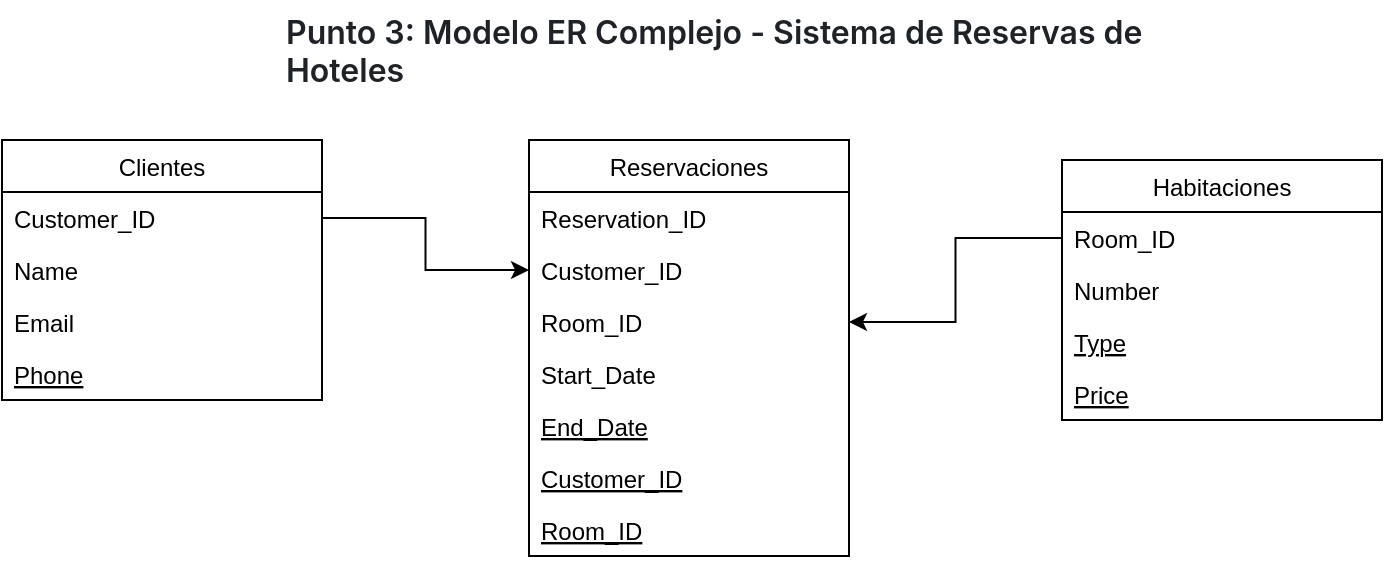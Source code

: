 <mxfile version="24.7.14">
  <diagram id="C5RBs43oDa-KdzZeNtuy" name="Page-1">
    <mxGraphModel dx="880" dy="434" grid="1" gridSize="10" guides="1" tooltips="1" connect="1" arrows="1" fold="1" page="1" pageScale="1" pageWidth="827" pageHeight="1169" math="0" shadow="0">
      <root>
        <mxCell id="WIyWlLk6GJQsqaUBKTNV-0" />
        <mxCell id="WIyWlLk6GJQsqaUBKTNV-1" parent="WIyWlLk6GJQsqaUBKTNV-0" />
        <mxCell id="zkfFHV4jXpPFQw0GAbJ--6" value="Clientes" style="swimlane;fontStyle=0;align=center;verticalAlign=top;childLayout=stackLayout;horizontal=1;startSize=26;horizontalStack=0;resizeParent=1;resizeLast=0;collapsible=1;marginBottom=0;rounded=0;shadow=0;strokeWidth=1;" parent="WIyWlLk6GJQsqaUBKTNV-1" vertex="1">
          <mxGeometry x="70" y="110" width="160" height="130" as="geometry">
            <mxRectangle x="130" y="380" width="160" height="26" as="alternateBounds" />
          </mxGeometry>
        </mxCell>
        <mxCell id="zkfFHV4jXpPFQw0GAbJ--7" value="Customer_ID" style="text;align=left;verticalAlign=top;spacingLeft=4;spacingRight=4;overflow=hidden;rotatable=0;points=[[0,0.5],[1,0.5]];portConstraint=eastwest;" parent="zkfFHV4jXpPFQw0GAbJ--6" vertex="1">
          <mxGeometry y="26" width="160" height="26" as="geometry" />
        </mxCell>
        <mxCell id="uVLCijrJbMdXHhiQxYw--11" value="Name" style="text;align=left;verticalAlign=top;spacingLeft=4;spacingRight=4;overflow=hidden;rotatable=0;points=[[0,0.5],[1,0.5]];portConstraint=eastwest;" vertex="1" parent="zkfFHV4jXpPFQw0GAbJ--6">
          <mxGeometry y="52" width="160" height="26" as="geometry" />
        </mxCell>
        <mxCell id="zkfFHV4jXpPFQw0GAbJ--8" value="Email" style="text;align=left;verticalAlign=top;spacingLeft=4;spacingRight=4;overflow=hidden;rotatable=0;points=[[0,0.5],[1,0.5]];portConstraint=eastwest;rounded=0;shadow=0;html=0;" parent="zkfFHV4jXpPFQw0GAbJ--6" vertex="1">
          <mxGeometry y="78" width="160" height="26" as="geometry" />
        </mxCell>
        <mxCell id="zkfFHV4jXpPFQw0GAbJ--10" value="Phone" style="text;align=left;verticalAlign=top;spacingLeft=4;spacingRight=4;overflow=hidden;rotatable=0;points=[[0,0.5],[1,0.5]];portConstraint=eastwest;fontStyle=4" parent="zkfFHV4jXpPFQw0GAbJ--6" vertex="1">
          <mxGeometry y="104" width="160" height="26" as="geometry" />
        </mxCell>
        <mxCell id="Yn4IA8JYJf6OVv0iKoEF-0" value="&lt;span style=&quot;box-sizing: border-box; font-weight: var(--base-text-weight-semibold, 600); color: rgb(31, 35, 40); font-family: -apple-system, BlinkMacSystemFont, &amp;quot;Segoe UI&amp;quot;, &amp;quot;Noto Sans&amp;quot;, Helvetica, Arial, sans-serif, &amp;quot;Apple Color Emoji&amp;quot;, &amp;quot;Segoe UI Emoji&amp;quot;; font-size: 16px; background-color: rgb(255, 255, 255);&quot;&gt;&lt;font style=&quot;box-sizing: border-box; vertical-align: inherit;&quot;&gt;Punto 3: Modelo ER Complejo - Sistema de Reservas de Hoteles&lt;/font&gt;&lt;/span&gt;" style="text;whiteSpace=wrap;html=1;" parent="WIyWlLk6GJQsqaUBKTNV-1" vertex="1">
          <mxGeometry x="210" y="40" width="476" height="40" as="geometry" />
        </mxCell>
        <mxCell id="uVLCijrJbMdXHhiQxYw--3" value="Habitaciones" style="swimlane;fontStyle=0;align=center;verticalAlign=top;childLayout=stackLayout;horizontal=1;startSize=26;horizontalStack=0;resizeParent=1;resizeLast=0;collapsible=1;marginBottom=0;rounded=0;shadow=0;strokeWidth=1;" vertex="1" parent="WIyWlLk6GJQsqaUBKTNV-1">
          <mxGeometry x="600" y="120" width="160" height="130" as="geometry">
            <mxRectangle x="130" y="380" width="160" height="26" as="alternateBounds" />
          </mxGeometry>
        </mxCell>
        <mxCell id="uVLCijrJbMdXHhiQxYw--4" value="Room_ID" style="text;align=left;verticalAlign=top;spacingLeft=4;spacingRight=4;overflow=hidden;rotatable=0;points=[[0,0.5],[1,0.5]];portConstraint=eastwest;" vertex="1" parent="uVLCijrJbMdXHhiQxYw--3">
          <mxGeometry y="26" width="160" height="26" as="geometry" />
        </mxCell>
        <mxCell id="uVLCijrJbMdXHhiQxYw--5" value="Number" style="text;align=left;verticalAlign=top;spacingLeft=4;spacingRight=4;overflow=hidden;rotatable=0;points=[[0,0.5],[1,0.5]];portConstraint=eastwest;rounded=0;shadow=0;html=0;" vertex="1" parent="uVLCijrJbMdXHhiQxYw--3">
          <mxGeometry y="52" width="160" height="26" as="geometry" />
        </mxCell>
        <mxCell id="uVLCijrJbMdXHhiQxYw--6" value="Type" style="text;align=left;verticalAlign=top;spacingLeft=4;spacingRight=4;overflow=hidden;rotatable=0;points=[[0,0.5],[1,0.5]];portConstraint=eastwest;fontStyle=4" vertex="1" parent="uVLCijrJbMdXHhiQxYw--3">
          <mxGeometry y="78" width="160" height="26" as="geometry" />
        </mxCell>
        <mxCell id="uVLCijrJbMdXHhiQxYw--13" value="Price" style="text;align=left;verticalAlign=top;spacingLeft=4;spacingRight=4;overflow=hidden;rotatable=0;points=[[0,0.5],[1,0.5]];portConstraint=eastwest;fontStyle=4" vertex="1" parent="uVLCijrJbMdXHhiQxYw--3">
          <mxGeometry y="104" width="160" height="26" as="geometry" />
        </mxCell>
        <mxCell id="uVLCijrJbMdXHhiQxYw--14" value="Reservaciones" style="swimlane;fontStyle=0;align=center;verticalAlign=top;childLayout=stackLayout;horizontal=1;startSize=26;horizontalStack=0;resizeParent=1;resizeLast=0;collapsible=1;marginBottom=0;rounded=0;shadow=0;strokeWidth=1;" vertex="1" parent="WIyWlLk6GJQsqaUBKTNV-1">
          <mxGeometry x="333.5" y="110" width="160" height="208" as="geometry">
            <mxRectangle x="130" y="380" width="160" height="26" as="alternateBounds" />
          </mxGeometry>
        </mxCell>
        <mxCell id="uVLCijrJbMdXHhiQxYw--15" value="Reservation_ID" style="text;align=left;verticalAlign=top;spacingLeft=4;spacingRight=4;overflow=hidden;rotatable=0;points=[[0,0.5],[1,0.5]];portConstraint=eastwest;" vertex="1" parent="uVLCijrJbMdXHhiQxYw--14">
          <mxGeometry y="26" width="160" height="26" as="geometry" />
        </mxCell>
        <mxCell id="uVLCijrJbMdXHhiQxYw--20" value="Customer_ID" style="text;align=left;verticalAlign=top;spacingLeft=4;spacingRight=4;overflow=hidden;rotatable=0;points=[[0,0.5],[1,0.5]];portConstraint=eastwest;" vertex="1" parent="uVLCijrJbMdXHhiQxYw--14">
          <mxGeometry y="52" width="160" height="26" as="geometry" />
        </mxCell>
        <mxCell id="uVLCijrJbMdXHhiQxYw--21" value="Room_ID" style="text;align=left;verticalAlign=top;spacingLeft=4;spacingRight=4;overflow=hidden;rotatable=0;points=[[0,0.5],[1,0.5]];portConstraint=eastwest;" vertex="1" parent="uVLCijrJbMdXHhiQxYw--14">
          <mxGeometry y="78" width="160" height="26" as="geometry" />
        </mxCell>
        <mxCell id="uVLCijrJbMdXHhiQxYw--16" value="Start_Date" style="text;align=left;verticalAlign=top;spacingLeft=4;spacingRight=4;overflow=hidden;rotatable=0;points=[[0,0.5],[1,0.5]];portConstraint=eastwest;rounded=0;shadow=0;html=0;" vertex="1" parent="uVLCijrJbMdXHhiQxYw--14">
          <mxGeometry y="104" width="160" height="26" as="geometry" />
        </mxCell>
        <mxCell id="uVLCijrJbMdXHhiQxYw--17" value="End_Date" style="text;align=left;verticalAlign=top;spacingLeft=4;spacingRight=4;overflow=hidden;rotatable=0;points=[[0,0.5],[1,0.5]];portConstraint=eastwest;fontStyle=4" vertex="1" parent="uVLCijrJbMdXHhiQxYw--14">
          <mxGeometry y="130" width="160" height="26" as="geometry" />
        </mxCell>
        <mxCell id="uVLCijrJbMdXHhiQxYw--18" value="Customer_ID" style="text;align=left;verticalAlign=top;spacingLeft=4;spacingRight=4;overflow=hidden;rotatable=0;points=[[0,0.5],[1,0.5]];portConstraint=eastwest;fontStyle=4" vertex="1" parent="uVLCijrJbMdXHhiQxYw--14">
          <mxGeometry y="156" width="160" height="26" as="geometry" />
        </mxCell>
        <mxCell id="uVLCijrJbMdXHhiQxYw--19" value="Room_ID" style="text;align=left;verticalAlign=top;spacingLeft=4;spacingRight=4;overflow=hidden;rotatable=0;points=[[0,0.5],[1,0.5]];portConstraint=eastwest;fontStyle=4" vertex="1" parent="uVLCijrJbMdXHhiQxYw--14">
          <mxGeometry y="182" width="160" height="26" as="geometry" />
        </mxCell>
        <mxCell id="uVLCijrJbMdXHhiQxYw--22" value="" style="edgeStyle=orthogonalEdgeStyle;rounded=0;orthogonalLoop=1;jettySize=auto;html=1;entryX=0;entryY=0.5;entryDx=0;entryDy=0;" edge="1" parent="WIyWlLk6GJQsqaUBKTNV-1" source="zkfFHV4jXpPFQw0GAbJ--7" target="uVLCijrJbMdXHhiQxYw--20">
          <mxGeometry relative="1" as="geometry" />
        </mxCell>
        <mxCell id="uVLCijrJbMdXHhiQxYw--23" value="" style="edgeStyle=orthogonalEdgeStyle;rounded=0;orthogonalLoop=1;jettySize=auto;html=1;" edge="1" parent="WIyWlLk6GJQsqaUBKTNV-1" source="uVLCijrJbMdXHhiQxYw--4" target="uVLCijrJbMdXHhiQxYw--21">
          <mxGeometry relative="1" as="geometry" />
        </mxCell>
      </root>
    </mxGraphModel>
  </diagram>
</mxfile>

